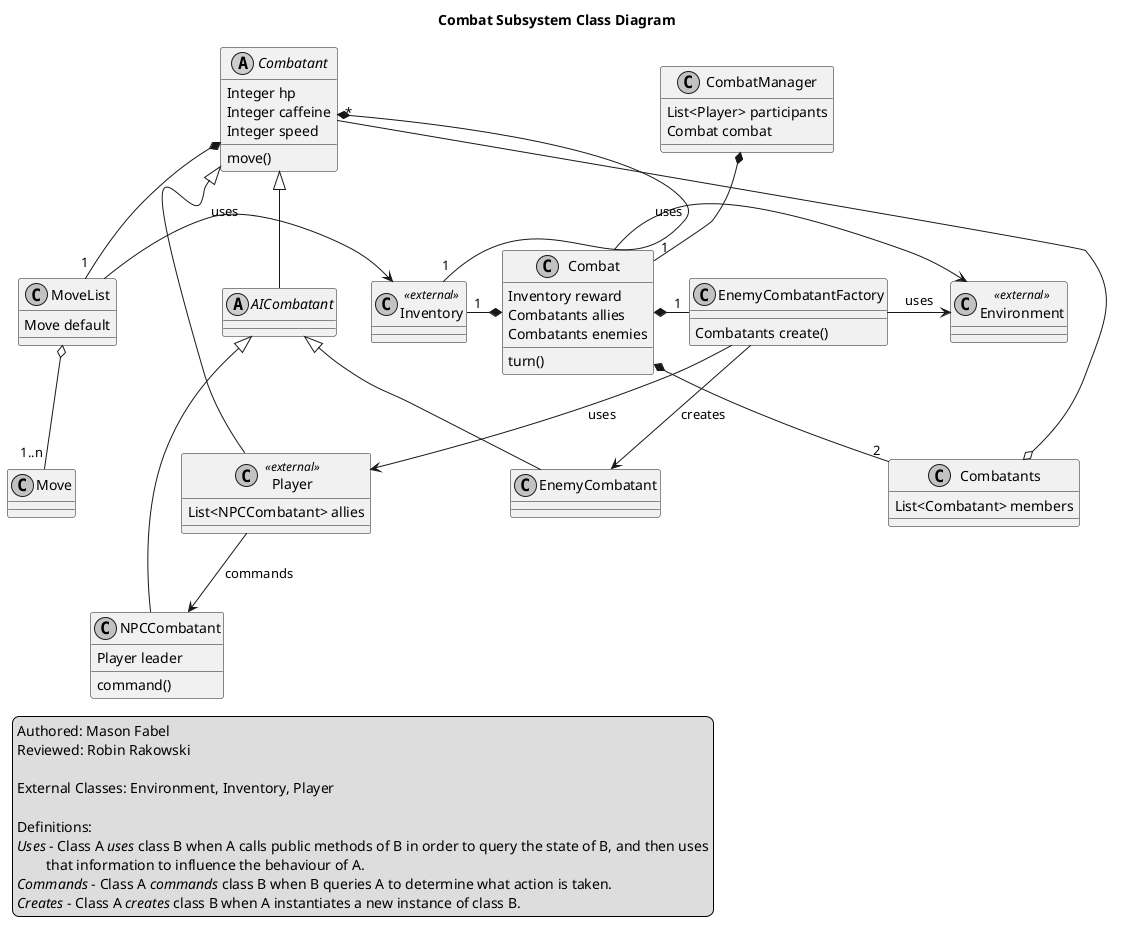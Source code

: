 @startuml
skinparam monochrome true
skinparam shadowing false

title Combat Subsystem Class Diagram
legend left
	Authored: Mason Fabel
	Reviewed: Robin Rakowski

	External Classes: Environment, Inventory, Player

	Definitions:
	<i>Uses</i> - Class A <i>uses</i> class B when A calls public methods of B in order to query the state of B, and then uses
		that information to influence the behaviour of A.
	<i>Commands</i> - Class A <i>commands</i> class B when B queries A to determine what action is taken.
	<i>Creates</i> - Class A <i>creates</i> class B when A instantiates a new instance of class B.
endlegend

class CombatManager {
	List<Player> participants
	Combat combat
}
CombatManager *-down- "1" Combat

class Combat {
	Inventory reward
	Combatants allies
	Combatants enemies
	turn()
}
Combat *-left- "1" Inventory
Combat *-down- "2" Combatants
Combat -right-> Environment : uses
Combat *-right- "1" EnemyCombatantFactory

class Environment <<external>>

class Combatants {
	List<Combatant> members
}
Combatants o-down- "*" Combatant

abstract class Combatant {
	Integer hp
	Integer caffeine
	Integer speed
	move()
}
Combatant *-down- "1" Inventory
Combatant *-down- "1" MoveList

class Player <<external>> {
	List<NPCCombatant> allies
}
Player -left-|> Combatant
Player -down-> NPCCombatant : commands

abstract class AICombatant
AICombatant -up-|> Combatant

class NPCCombatant {
	Player leader
	command()
}
NPCCombatant -left-|> AICombatant

class EnemyCombatantFactory {
	Combatants create()
}
EnemyCombatantFactory -down-> Player : uses
EnemyCombatantFactory -down-> EnemyCombatant : creates
EnemyCombatantFactory -right-> Environment : uses

class EnemyCombatant
EnemyCombatant -up-|> AICombatant

class Inventory <<external>>

class MoveList {
	Move default
}
MoveList o-down- "1..n" Move
MoveList -right-> Inventory : uses

class Move

@enduml
